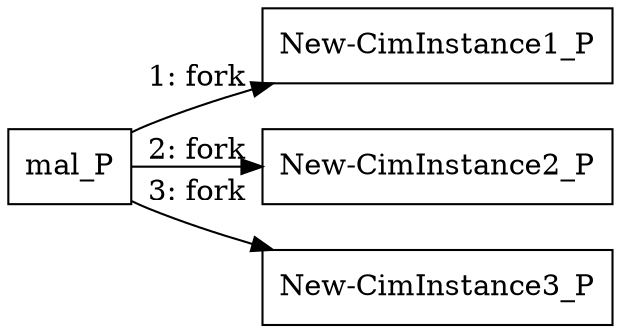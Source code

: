 digraph "T1546.003" {
rankdir="LR"
size="9"
fixedsize="false"
splines="true"
nodesep=0.3
ranksep=0
fontsize=10
overlap="scalexy"
engine= "neato"
	"mal_P" [node_type=Process shape=box]
	"New-CimInstance1_P" [node_type=Process shape=box]
	"New-CimInstance2_P" [node_type=Process shape=box]
	"New-CimInstance3_P" [node_type=Process shape=box]
	"mal_P" -> "New-CimInstance1_P" [label="1: fork"]
	"mal_P" -> "New-CimInstance2_P" [label="2: fork"]
	"mal_P" -> "New-CimInstance3_P" [label="3: fork"]
}
